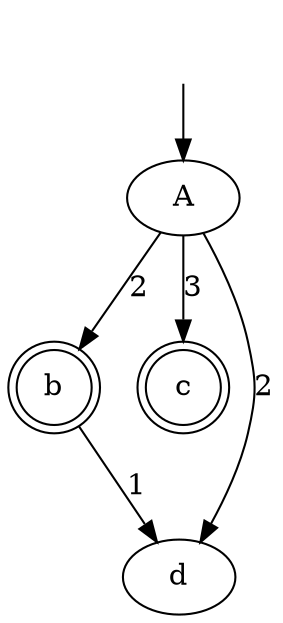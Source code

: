 digraph{
""[shape=none]
b[shape=doublecircle]
c[shape=doublecircle]
""->A
A->b[label=2]
A->d[label=2]
A->c[label=3]
b->d[label=1]
}